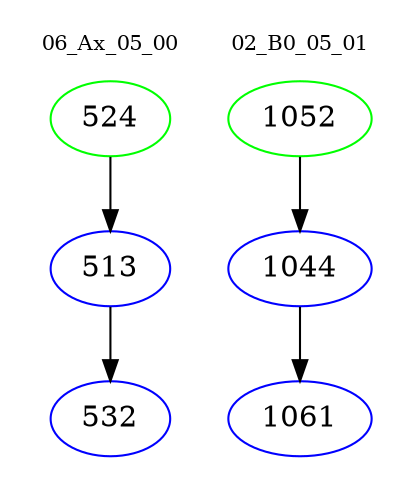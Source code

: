 digraph{
subgraph cluster_0 {
color = white
label = "06_Ax_05_00";
fontsize=10;
T0_524 [label="524", color="green"]
T0_524 -> T0_513 [color="black"]
T0_513 [label="513", color="blue"]
T0_513 -> T0_532 [color="black"]
T0_532 [label="532", color="blue"]
}
subgraph cluster_1 {
color = white
label = "02_B0_05_01";
fontsize=10;
T1_1052 [label="1052", color="green"]
T1_1052 -> T1_1044 [color="black"]
T1_1044 [label="1044", color="blue"]
T1_1044 -> T1_1061 [color="black"]
T1_1061 [label="1061", color="blue"]
}
}

